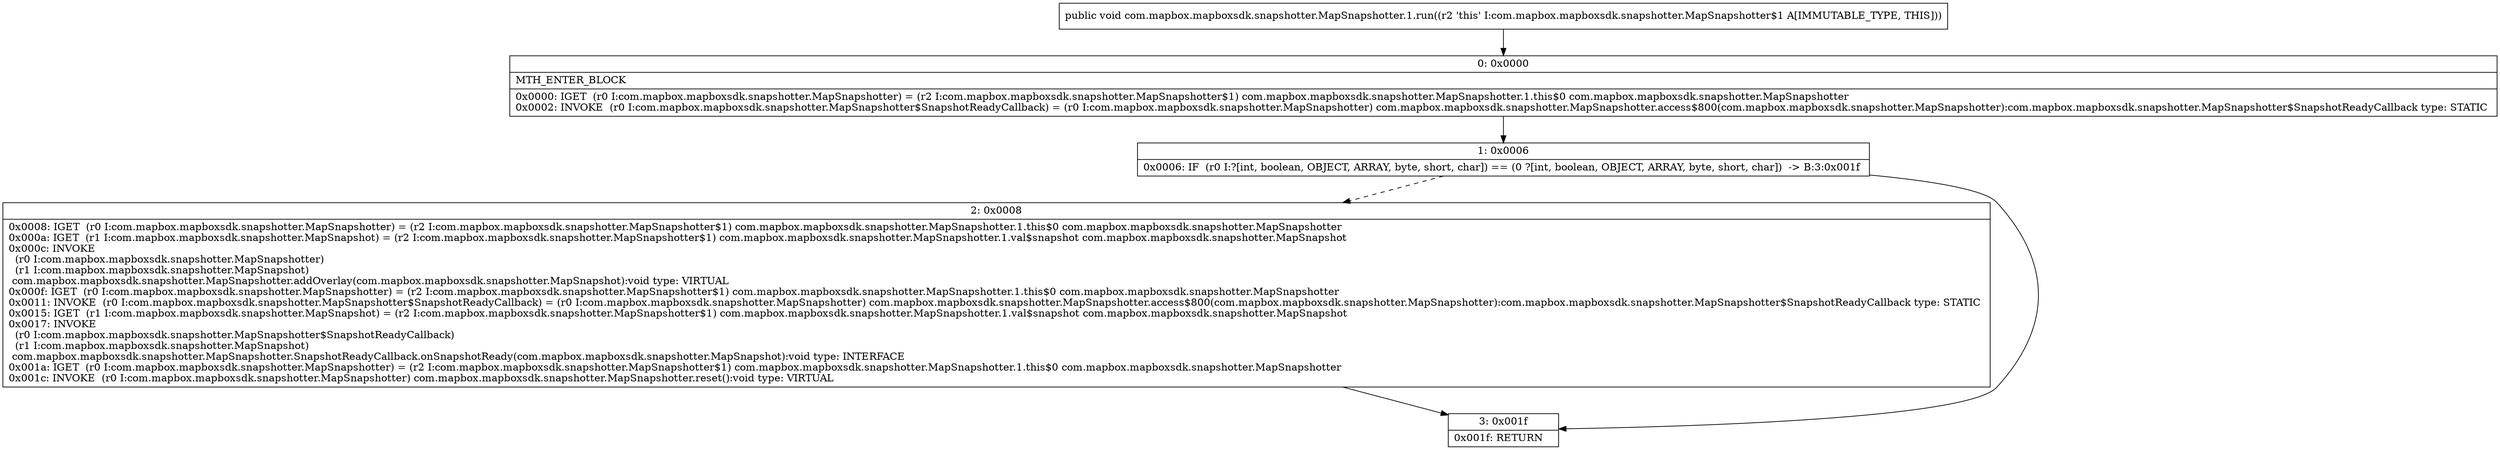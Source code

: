 digraph "CFG forcom.mapbox.mapboxsdk.snapshotter.MapSnapshotter.1.run()V" {
Node_0 [shape=record,label="{0\:\ 0x0000|MTH_ENTER_BLOCK\l|0x0000: IGET  (r0 I:com.mapbox.mapboxsdk.snapshotter.MapSnapshotter) = (r2 I:com.mapbox.mapboxsdk.snapshotter.MapSnapshotter$1) com.mapbox.mapboxsdk.snapshotter.MapSnapshotter.1.this$0 com.mapbox.mapboxsdk.snapshotter.MapSnapshotter \l0x0002: INVOKE  (r0 I:com.mapbox.mapboxsdk.snapshotter.MapSnapshotter$SnapshotReadyCallback) = (r0 I:com.mapbox.mapboxsdk.snapshotter.MapSnapshotter) com.mapbox.mapboxsdk.snapshotter.MapSnapshotter.access$800(com.mapbox.mapboxsdk.snapshotter.MapSnapshotter):com.mapbox.mapboxsdk.snapshotter.MapSnapshotter$SnapshotReadyCallback type: STATIC \l}"];
Node_1 [shape=record,label="{1\:\ 0x0006|0x0006: IF  (r0 I:?[int, boolean, OBJECT, ARRAY, byte, short, char]) == (0 ?[int, boolean, OBJECT, ARRAY, byte, short, char])  \-\> B:3:0x001f \l}"];
Node_2 [shape=record,label="{2\:\ 0x0008|0x0008: IGET  (r0 I:com.mapbox.mapboxsdk.snapshotter.MapSnapshotter) = (r2 I:com.mapbox.mapboxsdk.snapshotter.MapSnapshotter$1) com.mapbox.mapboxsdk.snapshotter.MapSnapshotter.1.this$0 com.mapbox.mapboxsdk.snapshotter.MapSnapshotter \l0x000a: IGET  (r1 I:com.mapbox.mapboxsdk.snapshotter.MapSnapshot) = (r2 I:com.mapbox.mapboxsdk.snapshotter.MapSnapshotter$1) com.mapbox.mapboxsdk.snapshotter.MapSnapshotter.1.val$snapshot com.mapbox.mapboxsdk.snapshotter.MapSnapshot \l0x000c: INVOKE  \l  (r0 I:com.mapbox.mapboxsdk.snapshotter.MapSnapshotter)\l  (r1 I:com.mapbox.mapboxsdk.snapshotter.MapSnapshot)\l com.mapbox.mapboxsdk.snapshotter.MapSnapshotter.addOverlay(com.mapbox.mapboxsdk.snapshotter.MapSnapshot):void type: VIRTUAL \l0x000f: IGET  (r0 I:com.mapbox.mapboxsdk.snapshotter.MapSnapshotter) = (r2 I:com.mapbox.mapboxsdk.snapshotter.MapSnapshotter$1) com.mapbox.mapboxsdk.snapshotter.MapSnapshotter.1.this$0 com.mapbox.mapboxsdk.snapshotter.MapSnapshotter \l0x0011: INVOKE  (r0 I:com.mapbox.mapboxsdk.snapshotter.MapSnapshotter$SnapshotReadyCallback) = (r0 I:com.mapbox.mapboxsdk.snapshotter.MapSnapshotter) com.mapbox.mapboxsdk.snapshotter.MapSnapshotter.access$800(com.mapbox.mapboxsdk.snapshotter.MapSnapshotter):com.mapbox.mapboxsdk.snapshotter.MapSnapshotter$SnapshotReadyCallback type: STATIC \l0x0015: IGET  (r1 I:com.mapbox.mapboxsdk.snapshotter.MapSnapshot) = (r2 I:com.mapbox.mapboxsdk.snapshotter.MapSnapshotter$1) com.mapbox.mapboxsdk.snapshotter.MapSnapshotter.1.val$snapshot com.mapbox.mapboxsdk.snapshotter.MapSnapshot \l0x0017: INVOKE  \l  (r0 I:com.mapbox.mapboxsdk.snapshotter.MapSnapshotter$SnapshotReadyCallback)\l  (r1 I:com.mapbox.mapboxsdk.snapshotter.MapSnapshot)\l com.mapbox.mapboxsdk.snapshotter.MapSnapshotter.SnapshotReadyCallback.onSnapshotReady(com.mapbox.mapboxsdk.snapshotter.MapSnapshot):void type: INTERFACE \l0x001a: IGET  (r0 I:com.mapbox.mapboxsdk.snapshotter.MapSnapshotter) = (r2 I:com.mapbox.mapboxsdk.snapshotter.MapSnapshotter$1) com.mapbox.mapboxsdk.snapshotter.MapSnapshotter.1.this$0 com.mapbox.mapboxsdk.snapshotter.MapSnapshotter \l0x001c: INVOKE  (r0 I:com.mapbox.mapboxsdk.snapshotter.MapSnapshotter) com.mapbox.mapboxsdk.snapshotter.MapSnapshotter.reset():void type: VIRTUAL \l}"];
Node_3 [shape=record,label="{3\:\ 0x001f|0x001f: RETURN   \l}"];
MethodNode[shape=record,label="{public void com.mapbox.mapboxsdk.snapshotter.MapSnapshotter.1.run((r2 'this' I:com.mapbox.mapboxsdk.snapshotter.MapSnapshotter$1 A[IMMUTABLE_TYPE, THIS])) }"];
MethodNode -> Node_0;
Node_0 -> Node_1;
Node_1 -> Node_2[style=dashed];
Node_1 -> Node_3;
Node_2 -> Node_3;
}

